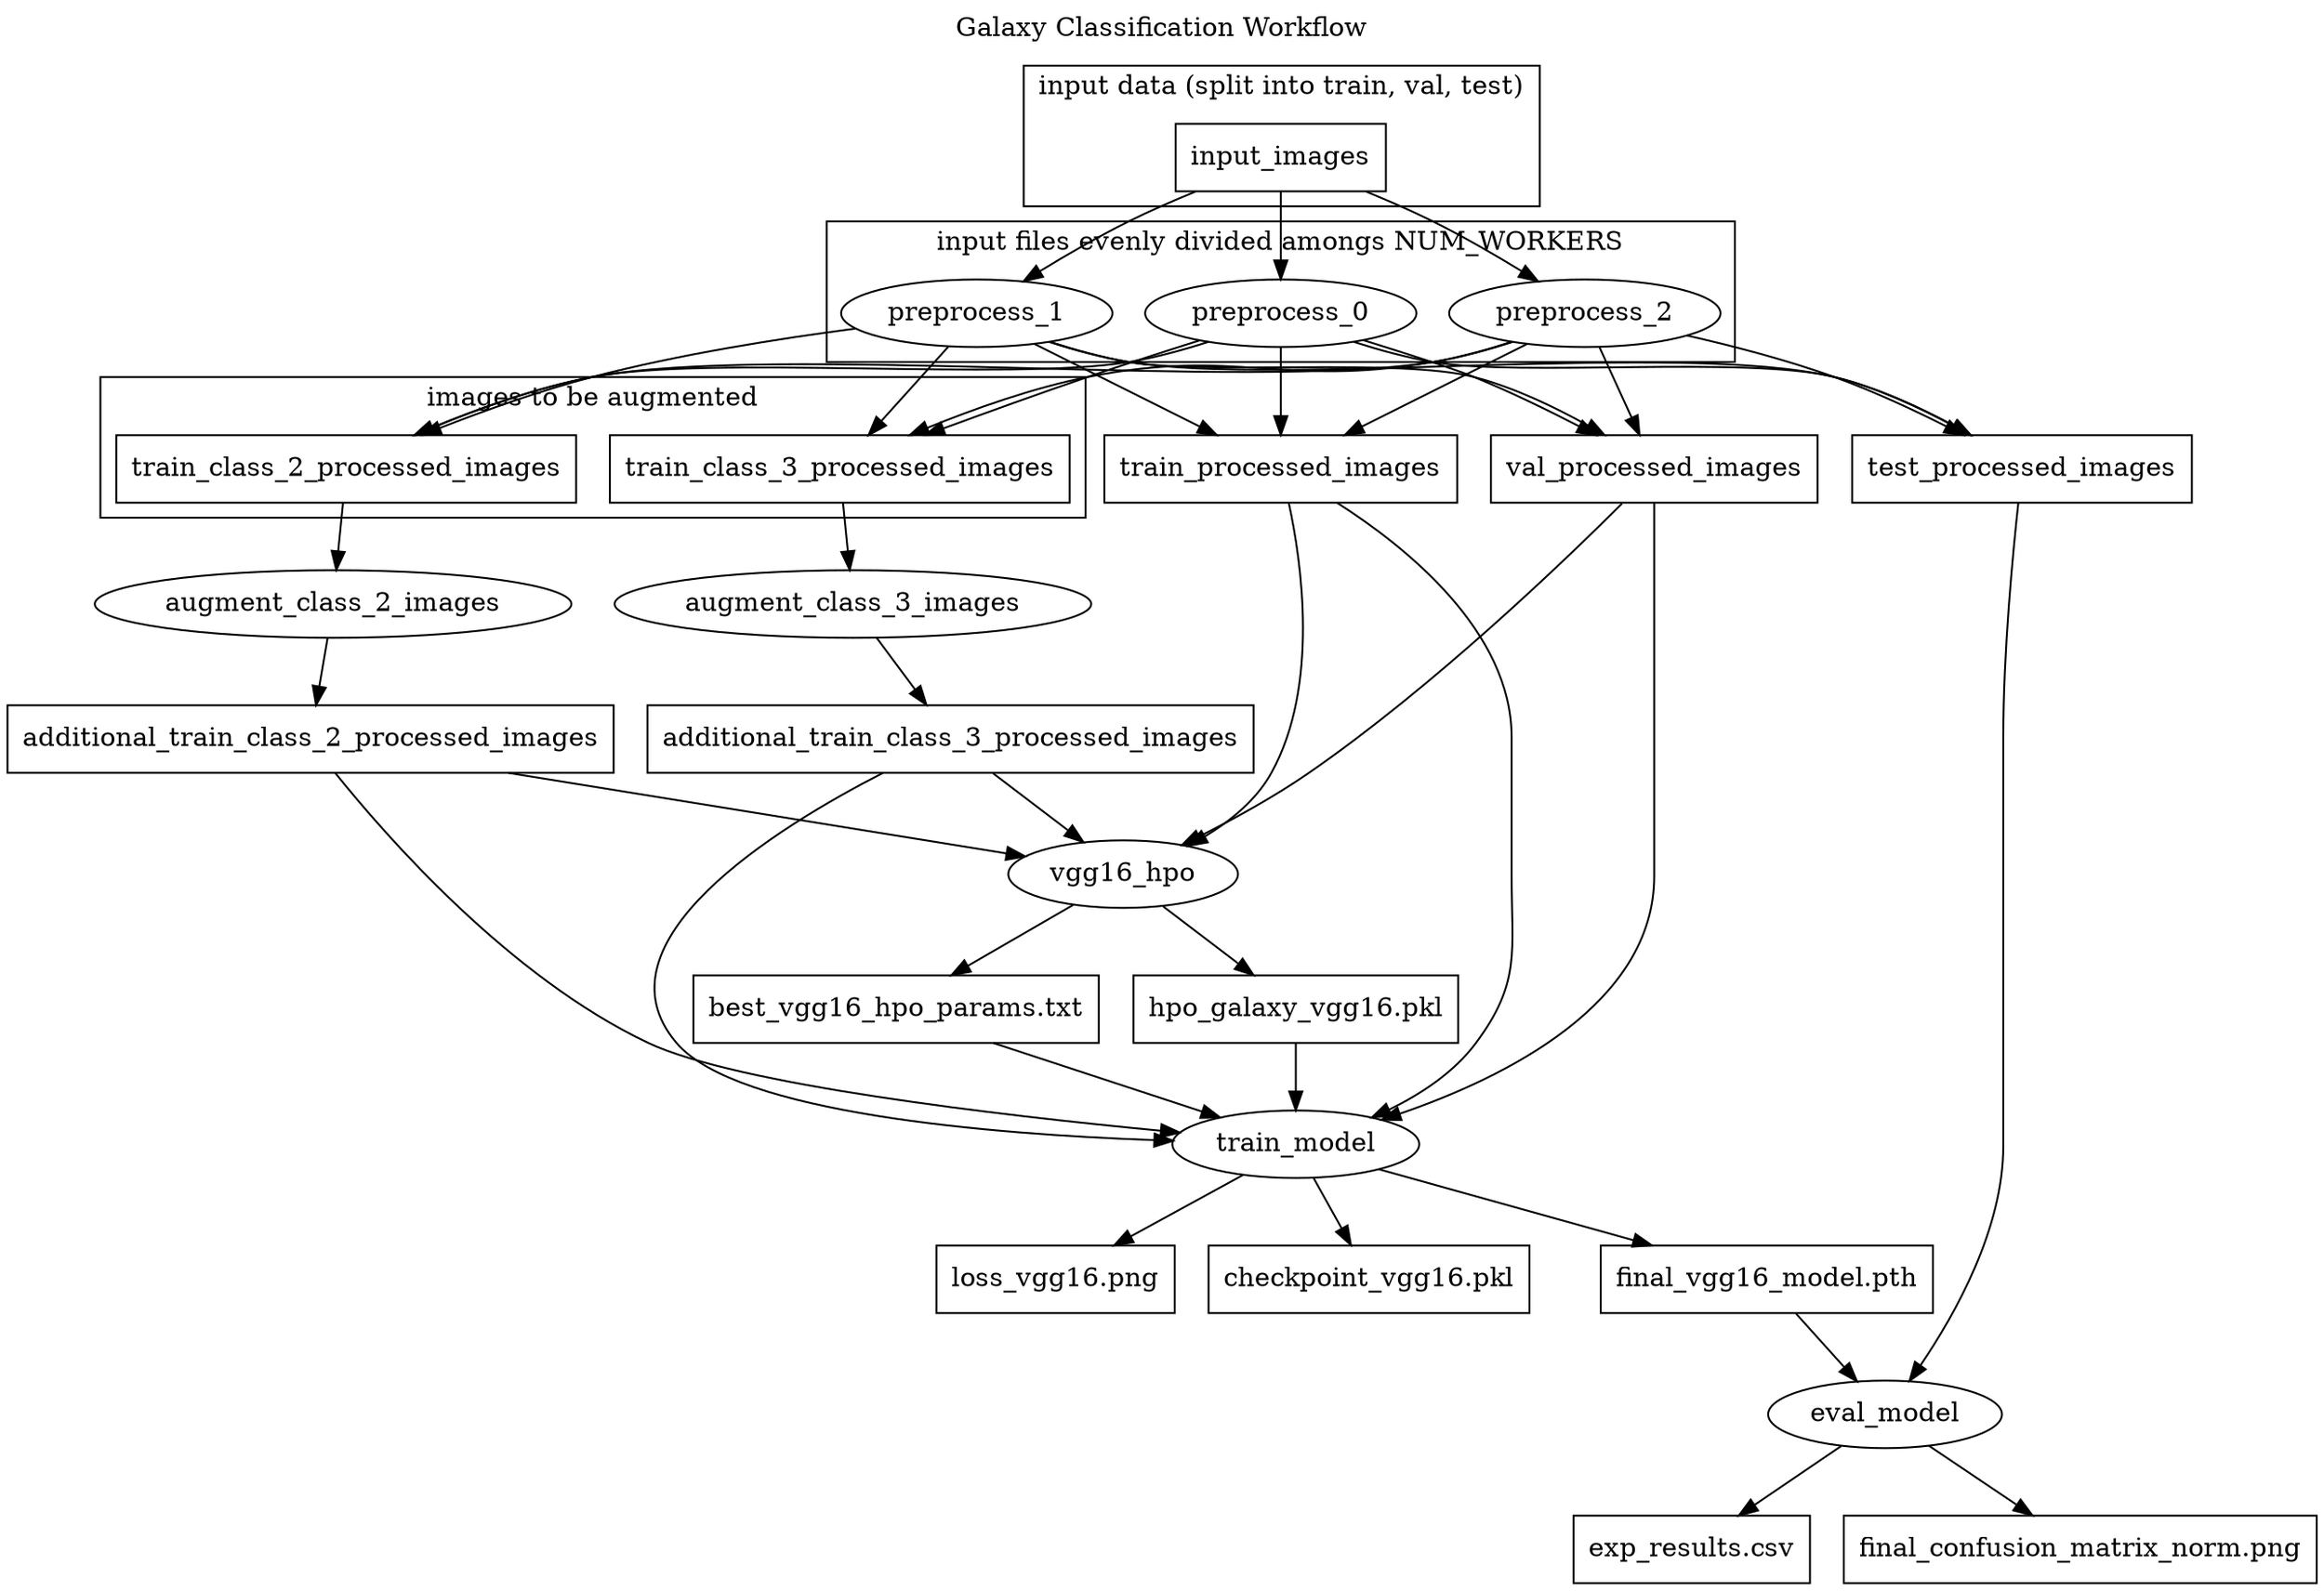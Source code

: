 digraph G {
    subgraph cluster_input_data {
        input_images [shape=box]
        
        label="input data (split into train, val, test)"
    }
    
    subgraph cluster_preprocess_jobs {
        preprocess_0
        preprocess_1
        preprocess_2
        
        label="input files evenly divided amongs NUM_WORKERS"
    }
    
    input_images -> preprocess_0
    input_images -> preprocess_1
    input_images -> preprocess_2
    
    subgraph cluster_class_2_and_3_processed {
        train_class_2_processed_images [shape=box]
        train_class_3_processed_images [shape=box]   
        
        label="images to be augmented"
    }
    
    train_processed_images [shape=box]
    val_processed_images [shape=box]
    test_processed_images [shape=box]
    
    preprocess_0 -> train_class_2_processed_images
    preprocess_1 -> train_class_2_processed_images
    preprocess_2 -> train_class_2_processed_images
    preprocess_0 -> train_class_3_processed_images
    preprocess_1 -> train_class_3_processed_images
    preprocess_2 -> train_class_3_processed_images
    
    preprocess_0 -> train_processed_images
    preprocess_0 -> val_processed_images
    preprocess_0 -> test_processed_images
    
    preprocess_1 -> train_processed_images
    preprocess_1 -> val_processed_images
    preprocess_1 -> test_processed_images
    
    preprocess_2 -> train_processed_images
    preprocess_2 -> val_processed_images
    preprocess_2 -> test_processed_images

    train_class_2_processed_images -> augment_class_2_images
    train_class_3_processed_images -> augment_class_3_images
    
    additional_train_class_2_processed_images [shape=box]
    additional_train_class_3_processed_images [shape=box]
    
    augment_class_2_images -> additional_train_class_2_processed_images
    augment_class_3_images -> additional_train_class_3_processed_images
    
    additional_train_class_2_processed_images -> vgg16_hpo
    additional_train_class_3_processed_images -> vgg16_hpo
    
    train_processed_images -> vgg16_hpo
    val_processed_images -> vgg16_hpo
    
    "hpo_galaxy_vgg16.pkl" [shape=box]
    "best_vgg16_hpo_params.txt" [shape=box]
    
    vgg16_hpo -> "hpo_galaxy_vgg16.pkl"
    vgg16_hpo -> "best_vgg16_hpo_params.txt"
    
    additional_train_class_2_processed_images -> train_model
    additional_train_class_3_processed_images -> train_model
    
    train_processed_images -> train_model
    val_processed_images -> train_model 
    
    "hpo_galaxy_vgg16.pkl" -> train_model
    "best_vgg16_hpo_params.txt" -> train_model
    
    "checkpoint_vgg16.pkl" [shape=box]
    "final_vgg16_model.pth" [shape=box]
    "loss_vgg16.png" [shape=box]
    
    train_model -> "checkpoint_vgg16.pkl"
    train_model -> "final_vgg16_model.pth"
    train_model -> "loss_vgg16.png"
    
    "final_vgg16_model.pth" -> eval_model
    test_processed_images -> eval_model 
    
    "exp_results.csv" [shape=box]
    "final_confusion_matrix_norm.png" [shape=box]
    
    eval_model -> "exp_results.csv"
    eval_model -> "final_confusion_matrix_norm.png"
    
    label="Galaxy Classification Workflow"
    labelloc="t"
}
